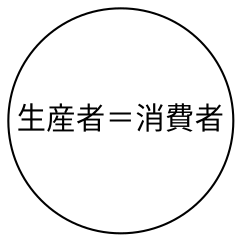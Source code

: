 digraph market_vegetables {
  graph [rankdir = LR]

  node [shape = circle,
        width = 1.5,
        fixedsize = true]
  生産者＝消費者

  edge [fontname = Helvetica]
  生産者＝消費者
}